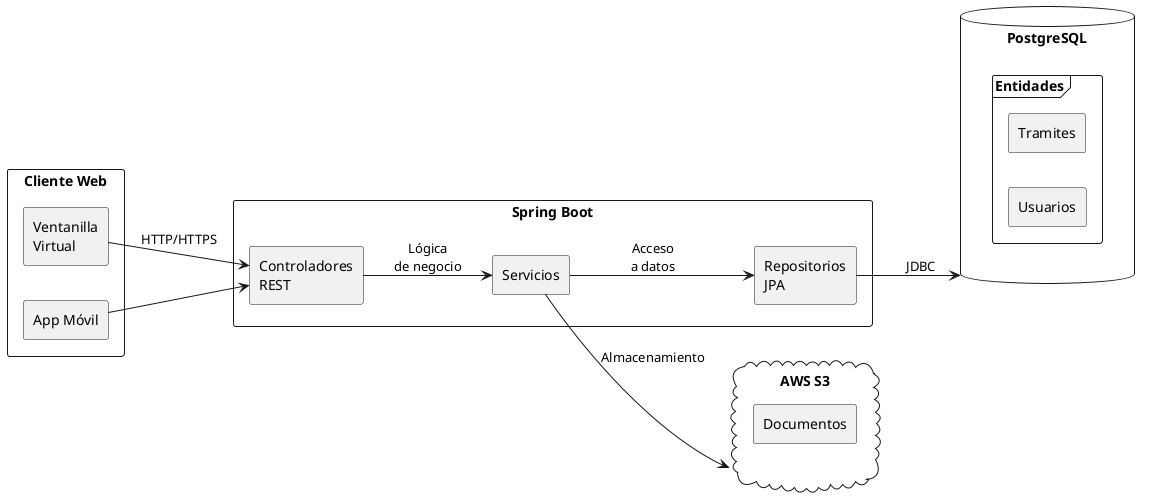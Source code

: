 @startuml PlataformaTramites

skinparam monochrome true
skinparam shadowing false

left to right direction

rectangle "Cliente Web" as cliente {
  rectangle "Ventanilla\nVirtual" as front
  rectangle "App Móvil" as mobile
}

rectangle "Spring Boot" as backend {
  rectangle "Controladores\nREST" as controllers
  rectangle "Servicios" as services
  rectangle "Repositorios\nJPA" as repositories
}

database "PostgreSQL" as db {
  frame "Entidades" {
    rectangle "Tramites"
    rectangle "Usuarios"
  }
}

cloud "AWS S3" as s3 {
  rectangle "Documentos"
}

front --> controllers : HTTP/HTTPS
mobile --> controllers
controllers --> services : Lógica\nde negocio
services --> repositories : Acceso\na datos
repositories --> db : JDBC
services --> s3 : Almacenamiento

@enduml